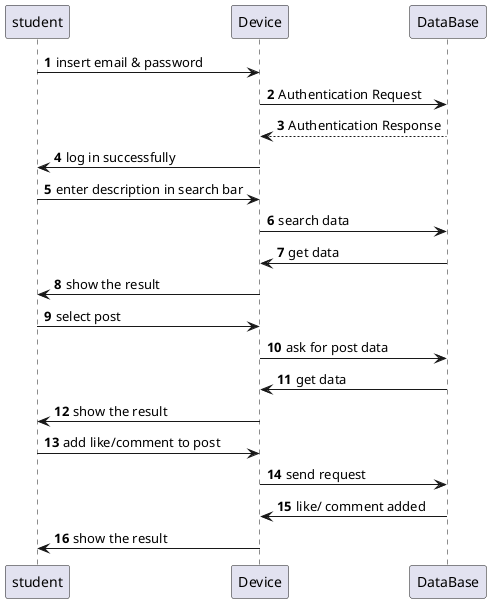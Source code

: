 @startuml
'https://plantuml.com/sequence-diagram

autonumber

student -> Device: insert email & password
Device -> DataBase: Authentication Request
DataBase --> Device: Authentication Response
student <- Device: log in successfully


student -> Device: enter description in search bar
Device -> DataBase: search data
DataBase -> Device: get data
student <- Device: show the result

student -> Device: select post
Device -> DataBase: ask for post data
DataBase -> Device: get data
student <- Device: show the result

student -> Device: add like/comment to post
Device -> DataBase: send request
DataBase -> Device: like/ comment added
student <- Device: show the result

@enduml